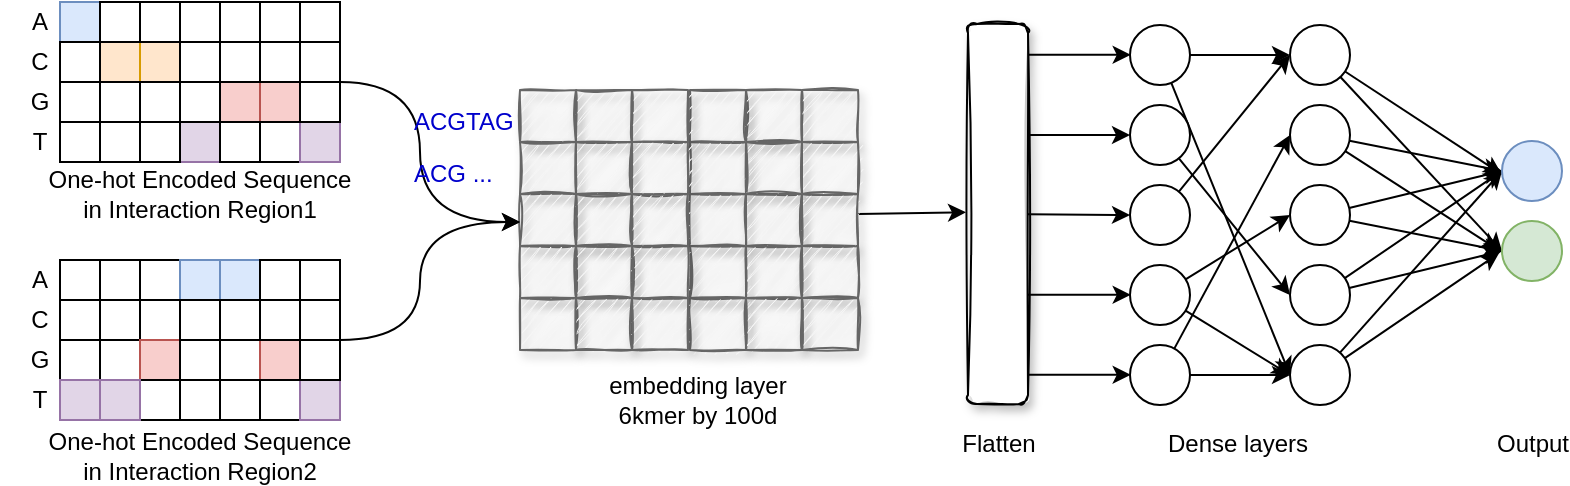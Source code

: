 <mxfile version="14.8.5" type="github">
  <diagram id="gIogGsXuzQi1VI0tjLUq" name="Page-1">
    <mxGraphModel dx="981" dy="526" grid="1" gridSize="10" guides="1" tooltips="1" connect="1" arrows="1" fold="1" page="1" pageScale="1" pageWidth="4681" pageHeight="3300" math="0" shadow="0">
      <root>
        <mxCell id="0" />
        <mxCell id="1" parent="0" />
        <mxCell id="4BS046eD1vQbMhQOOICh-2" value="" style="rounded=0;whiteSpace=wrap;html=1;shadow=1;glass=0;sketch=1;fillColor=#f5f5f5;strokeColor=#666666;fontColor=#333333;" vertex="1" parent="1">
          <mxGeometry x="615" y="259" width="28" height="26" as="geometry" />
        </mxCell>
        <mxCell id="4BS046eD1vQbMhQOOICh-3" value="" style="rounded=0;whiteSpace=wrap;html=1;shadow=1;glass=0;sketch=1;fillColor=#f5f5f5;strokeColor=#666666;fontColor=#333333;" vertex="1" parent="1">
          <mxGeometry x="643" y="259" width="28" height="26" as="geometry" />
        </mxCell>
        <mxCell id="4BS046eD1vQbMhQOOICh-4" value="" style="rounded=0;whiteSpace=wrap;html=1;shadow=1;glass=0;sketch=1;fillColor=#f5f5f5;strokeColor=#666666;fontColor=#333333;" vertex="1" parent="1">
          <mxGeometry x="671" y="259" width="28" height="26" as="geometry" />
        </mxCell>
        <mxCell id="4BS046eD1vQbMhQOOICh-5" value="" style="rounded=0;whiteSpace=wrap;html=1;shadow=1;glass=0;sketch=1;fillColor=#f5f5f5;strokeColor=#666666;fontColor=#333333;" vertex="1" parent="1">
          <mxGeometry x="615" y="285" width="28" height="26" as="geometry" />
        </mxCell>
        <mxCell id="4BS046eD1vQbMhQOOICh-6" value="" style="rounded=0;whiteSpace=wrap;html=1;shadow=1;glass=0;sketch=1;fillColor=#f5f5f5;strokeColor=#666666;fontColor=#333333;" vertex="1" parent="1">
          <mxGeometry x="643" y="285" width="28" height="26" as="geometry" />
        </mxCell>
        <mxCell id="4BS046eD1vQbMhQOOICh-7" value="" style="rounded=0;whiteSpace=wrap;html=1;shadow=1;glass=0;sketch=1;fillColor=#f5f5f5;strokeColor=#666666;fontColor=#333333;" vertex="1" parent="1">
          <mxGeometry x="671" y="285" width="28" height="26" as="geometry" />
        </mxCell>
        <mxCell id="4BS046eD1vQbMhQOOICh-8" value="" style="rounded=0;whiteSpace=wrap;html=1;shadow=1;glass=0;sketch=1;fillColor=#f5f5f5;strokeColor=#666666;fontColor=#333333;" vertex="1" parent="1">
          <mxGeometry x="615" y="311" width="28" height="26" as="geometry" />
        </mxCell>
        <mxCell id="4BS046eD1vQbMhQOOICh-9" value="" style="rounded=0;whiteSpace=wrap;html=1;shadow=1;glass=0;sketch=1;fillColor=#f5f5f5;strokeColor=#666666;fontColor=#333333;" vertex="1" parent="1">
          <mxGeometry x="643" y="311" width="28" height="26" as="geometry" />
        </mxCell>
        <mxCell id="4BS046eD1vQbMhQOOICh-156" style="edgeStyle=none;rounded=0;orthogonalLoop=1;jettySize=auto;html=1;" edge="1" parent="1">
          <mxGeometry relative="1" as="geometry">
            <mxPoint x="699" y="321" as="sourcePoint" />
            <mxPoint x="753.001" y="320.183" as="targetPoint" />
          </mxGeometry>
        </mxCell>
        <mxCell id="4BS046eD1vQbMhQOOICh-10" value="" style="rounded=0;whiteSpace=wrap;html=1;shadow=1;glass=0;sketch=1;fillColor=#f5f5f5;strokeColor=#666666;fontColor=#333333;" vertex="1" parent="1">
          <mxGeometry x="671" y="311" width="28" height="26" as="geometry" />
        </mxCell>
        <mxCell id="4BS046eD1vQbMhQOOICh-11" value="" style="rounded=0;whiteSpace=wrap;html=1;shadow=1;glass=0;sketch=1;fillColor=#f5f5f5;strokeColor=#666666;fontColor=#333333;" vertex="1" parent="1">
          <mxGeometry x="615" y="337" width="28" height="26" as="geometry" />
        </mxCell>
        <mxCell id="4BS046eD1vQbMhQOOICh-12" value="" style="rounded=0;whiteSpace=wrap;html=1;shadow=1;glass=0;sketch=1;fillColor=#f5f5f5;strokeColor=#666666;fontColor=#333333;" vertex="1" parent="1">
          <mxGeometry x="643" y="337" width="28" height="26" as="geometry" />
        </mxCell>
        <mxCell id="4BS046eD1vQbMhQOOICh-13" value="" style="rounded=0;whiteSpace=wrap;html=1;shadow=1;glass=0;sketch=1;fillColor=#f5f5f5;strokeColor=#666666;fontColor=#333333;" vertex="1" parent="1">
          <mxGeometry x="671" y="337" width="28" height="26" as="geometry" />
        </mxCell>
        <mxCell id="4BS046eD1vQbMhQOOICh-14" value="" style="rounded=0;whiteSpace=wrap;html=1;shadow=1;glass=0;sketch=1;fillColor=#f5f5f5;strokeColor=#666666;fontColor=#333333;" vertex="1" parent="1">
          <mxGeometry x="615" y="363" width="28" height="26" as="geometry" />
        </mxCell>
        <mxCell id="4BS046eD1vQbMhQOOICh-15" value="" style="rounded=0;whiteSpace=wrap;html=1;shadow=1;glass=0;sketch=1;fillColor=#f5f5f5;strokeColor=#666666;fontColor=#333333;" vertex="1" parent="1">
          <mxGeometry x="643" y="363" width="28" height="26" as="geometry" />
        </mxCell>
        <mxCell id="4BS046eD1vQbMhQOOICh-16" value="" style="rounded=0;whiteSpace=wrap;html=1;shadow=1;glass=0;sketch=1;fillColor=#f5f5f5;strokeColor=#666666;fontColor=#333333;" vertex="1" parent="1">
          <mxGeometry x="671" y="363" width="28" height="26" as="geometry" />
        </mxCell>
        <mxCell id="4BS046eD1vQbMhQOOICh-17" value="" style="rounded=0;whiteSpace=wrap;html=1;shadow=1;glass=0;sketch=1;fillColor=#f5f5f5;strokeColor=#666666;fontColor=#333333;" vertex="1" parent="1">
          <mxGeometry x="530" y="259" width="28" height="26" as="geometry" />
        </mxCell>
        <mxCell id="4BS046eD1vQbMhQOOICh-18" value="" style="rounded=0;whiteSpace=wrap;html=1;shadow=1;glass=0;sketch=1;fillColor=#f5f5f5;strokeColor=#666666;fontColor=#333333;" vertex="1" parent="1">
          <mxGeometry x="558" y="259" width="28" height="26" as="geometry" />
        </mxCell>
        <mxCell id="4BS046eD1vQbMhQOOICh-19" value="" style="rounded=0;whiteSpace=wrap;html=1;shadow=1;glass=0;sketch=1;fillColor=#f5f5f5;strokeColor=#666666;fontColor=#333333;" vertex="1" parent="1">
          <mxGeometry x="586" y="259" width="28" height="26" as="geometry" />
        </mxCell>
        <mxCell id="4BS046eD1vQbMhQOOICh-20" value="" style="rounded=0;whiteSpace=wrap;html=1;shadow=1;glass=0;sketch=1;fillColor=#f5f5f5;strokeColor=#666666;fontColor=#333333;" vertex="1" parent="1">
          <mxGeometry x="530" y="285" width="28" height="26" as="geometry" />
        </mxCell>
        <mxCell id="4BS046eD1vQbMhQOOICh-21" value="" style="rounded=0;whiteSpace=wrap;html=1;shadow=1;glass=0;sketch=1;fillColor=#f5f5f5;strokeColor=#666666;fontColor=#333333;" vertex="1" parent="1">
          <mxGeometry x="558" y="285" width="28" height="26" as="geometry" />
        </mxCell>
        <mxCell id="4BS046eD1vQbMhQOOICh-22" value="" style="rounded=0;whiteSpace=wrap;html=1;shadow=1;glass=0;sketch=1;fillColor=#f5f5f5;strokeColor=#666666;fontColor=#333333;" vertex="1" parent="1">
          <mxGeometry x="586" y="285" width="28" height="26" as="geometry" />
        </mxCell>
        <mxCell id="4BS046eD1vQbMhQOOICh-23" value="" style="rounded=0;whiteSpace=wrap;html=1;shadow=1;glass=0;sketch=1;fillColor=#f5f5f5;strokeColor=#666666;fontColor=#333333;" vertex="1" parent="1">
          <mxGeometry x="530" y="311" width="28" height="26" as="geometry" />
        </mxCell>
        <mxCell id="4BS046eD1vQbMhQOOICh-24" value="" style="rounded=0;whiteSpace=wrap;html=1;shadow=1;glass=0;sketch=1;fillColor=#f5f5f5;strokeColor=#666666;fontColor=#333333;" vertex="1" parent="1">
          <mxGeometry x="558" y="311" width="28" height="26" as="geometry" />
        </mxCell>
        <mxCell id="4BS046eD1vQbMhQOOICh-25" value="" style="rounded=0;whiteSpace=wrap;html=1;shadow=1;glass=0;sketch=1;fillColor=#f5f5f5;strokeColor=#666666;fontColor=#333333;" vertex="1" parent="1">
          <mxGeometry x="586" y="311" width="28" height="26" as="geometry" />
        </mxCell>
        <mxCell id="4BS046eD1vQbMhQOOICh-26" value="" style="rounded=0;whiteSpace=wrap;html=1;shadow=1;glass=0;sketch=1;fillColor=#f5f5f5;strokeColor=#666666;fontColor=#333333;" vertex="1" parent="1">
          <mxGeometry x="530" y="337" width="28" height="26" as="geometry" />
        </mxCell>
        <mxCell id="4BS046eD1vQbMhQOOICh-27" value="" style="rounded=0;whiteSpace=wrap;html=1;shadow=1;glass=0;sketch=1;fillColor=#f5f5f5;strokeColor=#666666;fontColor=#333333;" vertex="1" parent="1">
          <mxGeometry x="558" y="337" width="28" height="26" as="geometry" />
        </mxCell>
        <mxCell id="4BS046eD1vQbMhQOOICh-28" value="" style="rounded=0;whiteSpace=wrap;html=1;shadow=1;glass=0;sketch=1;fillColor=#f5f5f5;strokeColor=#666666;fontColor=#333333;" vertex="1" parent="1">
          <mxGeometry x="586" y="337" width="28" height="26" as="geometry" />
        </mxCell>
        <mxCell id="4BS046eD1vQbMhQOOICh-29" value="" style="rounded=0;whiteSpace=wrap;html=1;shadow=1;glass=0;sketch=1;fillColor=#f5f5f5;strokeColor=#666666;fontColor=#333333;" vertex="1" parent="1">
          <mxGeometry x="530" y="363" width="28" height="26" as="geometry" />
        </mxCell>
        <mxCell id="4BS046eD1vQbMhQOOICh-30" value="" style="rounded=0;whiteSpace=wrap;html=1;shadow=1;glass=0;sketch=1;fillColor=#f5f5f5;strokeColor=#666666;fontColor=#333333;" vertex="1" parent="1">
          <mxGeometry x="558" y="363" width="28" height="26" as="geometry" />
        </mxCell>
        <mxCell id="4BS046eD1vQbMhQOOICh-31" value="" style="rounded=0;whiteSpace=wrap;html=1;shadow=1;glass=0;sketch=1;fillColor=#f5f5f5;strokeColor=#666666;fontColor=#333333;" vertex="1" parent="1">
          <mxGeometry x="586" y="363" width="28" height="26" as="geometry" />
        </mxCell>
        <mxCell id="4BS046eD1vQbMhQOOICh-35" value="G" style="text;html=1;strokeColor=none;fillColor=none;align=center;verticalAlign=middle;whiteSpace=wrap;rounded=0;" vertex="1" parent="1">
          <mxGeometry x="270" y="255" width="40" height="20" as="geometry" />
        </mxCell>
        <mxCell id="4BS046eD1vQbMhQOOICh-36" value="T" style="text;html=1;strokeColor=none;fillColor=none;align=center;verticalAlign=middle;whiteSpace=wrap;rounded=0;" vertex="1" parent="1">
          <mxGeometry x="270" y="275" width="40" height="20" as="geometry" />
        </mxCell>
        <mxCell id="4BS046eD1vQbMhQOOICh-37" value="&lt;div&gt;A&lt;/div&gt;" style="text;html=1;strokeColor=none;fillColor=none;align=center;verticalAlign=middle;whiteSpace=wrap;rounded=0;" vertex="1" parent="1">
          <mxGeometry x="270" y="215" width="40" height="20" as="geometry" />
        </mxCell>
        <mxCell id="4BS046eD1vQbMhQOOICh-38" value="C" style="text;html=1;strokeColor=none;fillColor=none;align=center;verticalAlign=middle;whiteSpace=wrap;rounded=0;" vertex="1" parent="1">
          <mxGeometry x="270" y="235" width="40" height="20" as="geometry" />
        </mxCell>
        <mxCell id="4BS046eD1vQbMhQOOICh-39" value="" style="whiteSpace=wrap;html=1;aspect=fixed;fillColor=#dae8fc;strokeColor=#6c8ebf;" vertex="1" parent="1">
          <mxGeometry x="300" y="215" width="20" height="20" as="geometry" />
        </mxCell>
        <mxCell id="4BS046eD1vQbMhQOOICh-40" value="" style="whiteSpace=wrap;html=1;aspect=fixed;" vertex="1" parent="1">
          <mxGeometry x="320" y="235" width="20" height="20" as="geometry" />
        </mxCell>
        <mxCell id="4BS046eD1vQbMhQOOICh-41" value="" style="whiteSpace=wrap;html=1;aspect=fixed;fillColor=#ffe6cc;strokeColor=#d79b00;" vertex="1" parent="1">
          <mxGeometry x="320" y="235" width="20" height="20" as="geometry" />
        </mxCell>
        <mxCell id="4BS046eD1vQbMhQOOICh-42" value="" style="whiteSpace=wrap;html=1;aspect=fixed;fillColor=#ffe6cc;strokeColor=#d79b00;" vertex="1" parent="1">
          <mxGeometry x="340" y="235" width="20" height="20" as="geometry" />
        </mxCell>
        <mxCell id="4BS046eD1vQbMhQOOICh-43" value="" style="whiteSpace=wrap;html=1;aspect=fixed;fillColor=#e1d5e7;strokeColor=#9673a6;" vertex="1" parent="1">
          <mxGeometry x="360" y="275" width="20" height="20" as="geometry" />
        </mxCell>
        <mxCell id="4BS046eD1vQbMhQOOICh-44" value="" style="whiteSpace=wrap;html=1;aspect=fixed;fillColor=#f8cecc;strokeColor=#b85450;" vertex="1" parent="1">
          <mxGeometry x="380" y="255" width="20" height="20" as="geometry" />
        </mxCell>
        <mxCell id="4BS046eD1vQbMhQOOICh-45" value="" style="whiteSpace=wrap;html=1;aspect=fixed;fillColor=#f8cecc;strokeColor=#b85450;" vertex="1" parent="1">
          <mxGeometry x="400" y="255" width="20" height="20" as="geometry" />
        </mxCell>
        <mxCell id="4BS046eD1vQbMhQOOICh-46" value="" style="rounded=0;whiteSpace=wrap;html=1;" vertex="1" parent="1">
          <mxGeometry x="300" y="235" width="20" height="20" as="geometry" />
        </mxCell>
        <mxCell id="4BS046eD1vQbMhQOOICh-47" value="" style="rounded=0;whiteSpace=wrap;html=1;" vertex="1" parent="1">
          <mxGeometry x="300" y="255" width="20" height="20" as="geometry" />
        </mxCell>
        <mxCell id="4BS046eD1vQbMhQOOICh-48" value="" style="rounded=0;whiteSpace=wrap;html=1;" vertex="1" parent="1">
          <mxGeometry x="320" y="255" width="20" height="20" as="geometry" />
        </mxCell>
        <mxCell id="4BS046eD1vQbMhQOOICh-49" value="" style="rounded=0;whiteSpace=wrap;html=1;" vertex="1" parent="1">
          <mxGeometry x="340" y="255" width="20" height="20" as="geometry" />
        </mxCell>
        <mxCell id="4BS046eD1vQbMhQOOICh-50" value="" style="rounded=0;whiteSpace=wrap;html=1;" vertex="1" parent="1">
          <mxGeometry x="360" y="255" width="20" height="20" as="geometry" />
        </mxCell>
        <mxCell id="4BS046eD1vQbMhQOOICh-51" value="" style="rounded=0;whiteSpace=wrap;html=1;" vertex="1" parent="1">
          <mxGeometry x="340" y="275" width="20" height="20" as="geometry" />
        </mxCell>
        <mxCell id="4BS046eD1vQbMhQOOICh-52" value="" style="rounded=0;whiteSpace=wrap;html=1;" vertex="1" parent="1">
          <mxGeometry x="300" y="275" width="20" height="20" as="geometry" />
        </mxCell>
        <mxCell id="4BS046eD1vQbMhQOOICh-53" value="" style="rounded=0;whiteSpace=wrap;html=1;" vertex="1" parent="1">
          <mxGeometry x="320" y="275" width="20" height="20" as="geometry" />
        </mxCell>
        <mxCell id="4BS046eD1vQbMhQOOICh-54" value="" style="rounded=0;whiteSpace=wrap;html=1;" vertex="1" parent="1">
          <mxGeometry x="380" y="275" width="20" height="20" as="geometry" />
        </mxCell>
        <mxCell id="4BS046eD1vQbMhQOOICh-55" value="" style="rounded=0;whiteSpace=wrap;html=1;" vertex="1" parent="1">
          <mxGeometry x="400" y="275" width="20" height="20" as="geometry" />
        </mxCell>
        <mxCell id="4BS046eD1vQbMhQOOICh-56" value="" style="rounded=0;whiteSpace=wrap;html=1;" vertex="1" parent="1">
          <mxGeometry x="320" y="215" width="20" height="20" as="geometry" />
        </mxCell>
        <mxCell id="4BS046eD1vQbMhQOOICh-57" value="" style="rounded=0;whiteSpace=wrap;html=1;" vertex="1" parent="1">
          <mxGeometry x="340" y="215" width="20" height="20" as="geometry" />
        </mxCell>
        <mxCell id="4BS046eD1vQbMhQOOICh-58" value="" style="rounded=0;whiteSpace=wrap;html=1;" vertex="1" parent="1">
          <mxGeometry x="360" y="215" width="20" height="20" as="geometry" />
        </mxCell>
        <mxCell id="4BS046eD1vQbMhQOOICh-59" value="" style="rounded=0;whiteSpace=wrap;html=1;" vertex="1" parent="1">
          <mxGeometry x="380" y="215" width="20" height="20" as="geometry" />
        </mxCell>
        <mxCell id="4BS046eD1vQbMhQOOICh-60" value="" style="rounded=0;whiteSpace=wrap;html=1;" vertex="1" parent="1">
          <mxGeometry x="360" y="235" width="20" height="20" as="geometry" />
        </mxCell>
        <mxCell id="4BS046eD1vQbMhQOOICh-61" value="" style="rounded=0;whiteSpace=wrap;html=1;" vertex="1" parent="1">
          <mxGeometry x="380" y="235" width="20" height="20" as="geometry" />
        </mxCell>
        <mxCell id="4BS046eD1vQbMhQOOICh-62" value="" style="rounded=0;whiteSpace=wrap;html=1;" vertex="1" parent="1">
          <mxGeometry x="400" y="235" width="20" height="20" as="geometry" />
        </mxCell>
        <mxCell id="4BS046eD1vQbMhQOOICh-63" value="" style="rounded=0;whiteSpace=wrap;html=1;" vertex="1" parent="1">
          <mxGeometry x="400" y="215" width="20" height="20" as="geometry" />
        </mxCell>
        <mxCell id="4BS046eD1vQbMhQOOICh-64" value="" style="whiteSpace=wrap;html=1;aspect=fixed;fillColor=#e1d5e7;strokeColor=#9673a6;" vertex="1" parent="1">
          <mxGeometry x="420" y="275" width="20" height="20" as="geometry" />
        </mxCell>
        <mxCell id="4BS046eD1vQbMhQOOICh-65" value="" style="rounded=0;whiteSpace=wrap;html=1;" vertex="1" parent="1">
          <mxGeometry x="420" y="255" width="20" height="20" as="geometry" />
        </mxCell>
        <mxCell id="4BS046eD1vQbMhQOOICh-66" value="" style="rounded=0;whiteSpace=wrap;html=1;" vertex="1" parent="1">
          <mxGeometry x="420" y="215" width="20" height="20" as="geometry" />
        </mxCell>
        <mxCell id="4BS046eD1vQbMhQOOICh-67" style="edgeStyle=orthogonalEdgeStyle;curved=1;rounded=0;orthogonalLoop=1;jettySize=auto;html=1;entryX=0;entryY=0.5;entryDx=0;entryDy=0;exitX=1;exitY=1;exitDx=0;exitDy=0;" edge="1" parent="1" source="4BS046eD1vQbMhQOOICh-68">
          <mxGeometry relative="1" as="geometry">
            <mxPoint x="530" y="325" as="targetPoint" />
            <Array as="points">
              <mxPoint x="480" y="255.5" />
              <mxPoint x="480" y="325.5" />
            </Array>
          </mxGeometry>
        </mxCell>
        <mxCell id="4BS046eD1vQbMhQOOICh-68" value="" style="rounded=0;whiteSpace=wrap;html=1;" vertex="1" parent="1">
          <mxGeometry x="420" y="235" width="20" height="20" as="geometry" />
        </mxCell>
        <mxCell id="4BS046eD1vQbMhQOOICh-69" value="G" style="text;html=1;strokeColor=none;fillColor=none;align=center;verticalAlign=middle;whiteSpace=wrap;rounded=0;" vertex="1" parent="1">
          <mxGeometry x="270" y="384" width="40" height="20" as="geometry" />
        </mxCell>
        <mxCell id="4BS046eD1vQbMhQOOICh-70" value="T" style="text;html=1;strokeColor=none;fillColor=none;align=center;verticalAlign=middle;whiteSpace=wrap;rounded=0;" vertex="1" parent="1">
          <mxGeometry x="270" y="404" width="40" height="20" as="geometry" />
        </mxCell>
        <mxCell id="4BS046eD1vQbMhQOOICh-71" value="&lt;div&gt;A&lt;/div&gt;" style="text;html=1;strokeColor=none;fillColor=none;align=center;verticalAlign=middle;whiteSpace=wrap;rounded=0;" vertex="1" parent="1">
          <mxGeometry x="270" y="344" width="40" height="20" as="geometry" />
        </mxCell>
        <mxCell id="4BS046eD1vQbMhQOOICh-72" value="C" style="text;html=1;strokeColor=none;fillColor=none;align=center;verticalAlign=middle;whiteSpace=wrap;rounded=0;" vertex="1" parent="1">
          <mxGeometry x="270" y="364" width="40" height="20" as="geometry" />
        </mxCell>
        <mxCell id="4BS046eD1vQbMhQOOICh-73" value="" style="whiteSpace=wrap;html=1;aspect=fixed;" vertex="1" parent="1">
          <mxGeometry x="300" y="344" width="20" height="20" as="geometry" />
        </mxCell>
        <mxCell id="4BS046eD1vQbMhQOOICh-74" value="" style="whiteSpace=wrap;html=1;aspect=fixed;" vertex="1" parent="1">
          <mxGeometry x="320" y="364" width="20" height="20" as="geometry" />
        </mxCell>
        <mxCell id="4BS046eD1vQbMhQOOICh-75" value="" style="whiteSpace=wrap;html=1;aspect=fixed;" vertex="1" parent="1">
          <mxGeometry x="320" y="364" width="20" height="20" as="geometry" />
        </mxCell>
        <mxCell id="4BS046eD1vQbMhQOOICh-76" value="" style="whiteSpace=wrap;html=1;aspect=fixed;" vertex="1" parent="1">
          <mxGeometry x="340" y="364" width="20" height="20" as="geometry" />
        </mxCell>
        <mxCell id="4BS046eD1vQbMhQOOICh-77" value="" style="whiteSpace=wrap;html=1;aspect=fixed;" vertex="1" parent="1">
          <mxGeometry x="360" y="404" width="20" height="20" as="geometry" />
        </mxCell>
        <mxCell id="4BS046eD1vQbMhQOOICh-78" value="" style="whiteSpace=wrap;html=1;aspect=fixed;" vertex="1" parent="1">
          <mxGeometry x="380" y="384" width="20" height="20" as="geometry" />
        </mxCell>
        <mxCell id="4BS046eD1vQbMhQOOICh-79" value="" style="whiteSpace=wrap;html=1;aspect=fixed;fillColor=#f8cecc;strokeColor=#b85450;" vertex="1" parent="1">
          <mxGeometry x="400" y="384" width="20" height="20" as="geometry" />
        </mxCell>
        <mxCell id="4BS046eD1vQbMhQOOICh-80" value="" style="rounded=0;whiteSpace=wrap;html=1;" vertex="1" parent="1">
          <mxGeometry x="300" y="364" width="20" height="20" as="geometry" />
        </mxCell>
        <mxCell id="4BS046eD1vQbMhQOOICh-81" value="" style="rounded=0;whiteSpace=wrap;html=1;" vertex="1" parent="1">
          <mxGeometry x="300" y="384" width="20" height="20" as="geometry" />
        </mxCell>
        <mxCell id="4BS046eD1vQbMhQOOICh-82" value="" style="rounded=0;whiteSpace=wrap;html=1;" vertex="1" parent="1">
          <mxGeometry x="320" y="384" width="20" height="20" as="geometry" />
        </mxCell>
        <mxCell id="4BS046eD1vQbMhQOOICh-83" value="" style="rounded=0;whiteSpace=wrap;html=1;fillColor=#f8cecc;strokeColor=#b85450;" vertex="1" parent="1">
          <mxGeometry x="340" y="384" width="20" height="20" as="geometry" />
        </mxCell>
        <mxCell id="4BS046eD1vQbMhQOOICh-84" value="" style="rounded=0;whiteSpace=wrap;html=1;" vertex="1" parent="1">
          <mxGeometry x="360" y="384" width="20" height="20" as="geometry" />
        </mxCell>
        <mxCell id="4BS046eD1vQbMhQOOICh-85" value="" style="rounded=0;whiteSpace=wrap;html=1;" vertex="1" parent="1">
          <mxGeometry x="340" y="404" width="20" height="20" as="geometry" />
        </mxCell>
        <mxCell id="4BS046eD1vQbMhQOOICh-86" value="" style="rounded=0;whiteSpace=wrap;html=1;fillColor=#e1d5e7;strokeColor=#9673a6;" vertex="1" parent="1">
          <mxGeometry x="300" y="404" width="20" height="20" as="geometry" />
        </mxCell>
        <mxCell id="4BS046eD1vQbMhQOOICh-87" value="" style="rounded=0;whiteSpace=wrap;html=1;fillColor=#e1d5e7;strokeColor=#9673a6;" vertex="1" parent="1">
          <mxGeometry x="320" y="404" width="20" height="20" as="geometry" />
        </mxCell>
        <mxCell id="4BS046eD1vQbMhQOOICh-88" value="" style="rounded=0;whiteSpace=wrap;html=1;" vertex="1" parent="1">
          <mxGeometry x="380" y="404" width="20" height="20" as="geometry" />
        </mxCell>
        <mxCell id="4BS046eD1vQbMhQOOICh-89" value="" style="rounded=0;whiteSpace=wrap;html=1;" vertex="1" parent="1">
          <mxGeometry x="400" y="404" width="20" height="20" as="geometry" />
        </mxCell>
        <mxCell id="4BS046eD1vQbMhQOOICh-90" value="" style="rounded=0;whiteSpace=wrap;html=1;" vertex="1" parent="1">
          <mxGeometry x="320" y="344" width="20" height="20" as="geometry" />
        </mxCell>
        <mxCell id="4BS046eD1vQbMhQOOICh-91" value="" style="rounded=0;whiteSpace=wrap;html=1;" vertex="1" parent="1">
          <mxGeometry x="340" y="344" width="20" height="20" as="geometry" />
        </mxCell>
        <mxCell id="4BS046eD1vQbMhQOOICh-92" value="" style="rounded=0;whiteSpace=wrap;html=1;fillColor=#dae8fc;strokeColor=#6c8ebf;" vertex="1" parent="1">
          <mxGeometry x="360" y="344" width="20" height="20" as="geometry" />
        </mxCell>
        <mxCell id="4BS046eD1vQbMhQOOICh-93" value="" style="rounded=0;whiteSpace=wrap;html=1;fillColor=#dae8fc;strokeColor=#6c8ebf;" vertex="1" parent="1">
          <mxGeometry x="380" y="344" width="20" height="20" as="geometry" />
        </mxCell>
        <mxCell id="4BS046eD1vQbMhQOOICh-94" value="" style="rounded=0;whiteSpace=wrap;html=1;" vertex="1" parent="1">
          <mxGeometry x="360" y="364" width="20" height="20" as="geometry" />
        </mxCell>
        <mxCell id="4BS046eD1vQbMhQOOICh-95" value="" style="rounded=0;whiteSpace=wrap;html=1;" vertex="1" parent="1">
          <mxGeometry x="380" y="364" width="20" height="20" as="geometry" />
        </mxCell>
        <mxCell id="4BS046eD1vQbMhQOOICh-96" value="" style="rounded=0;whiteSpace=wrap;html=1;" vertex="1" parent="1">
          <mxGeometry x="400" y="364" width="20" height="20" as="geometry" />
        </mxCell>
        <mxCell id="4BS046eD1vQbMhQOOICh-97" value="" style="rounded=0;whiteSpace=wrap;html=1;" vertex="1" parent="1">
          <mxGeometry x="400" y="344" width="20" height="20" as="geometry" />
        </mxCell>
        <mxCell id="4BS046eD1vQbMhQOOICh-98" value="" style="whiteSpace=wrap;html=1;aspect=fixed;fillColor=#e1d5e7;strokeColor=#9673a6;" vertex="1" parent="1">
          <mxGeometry x="420" y="404" width="20" height="20" as="geometry" />
        </mxCell>
        <mxCell id="4BS046eD1vQbMhQOOICh-99" value="" style="rounded=0;whiteSpace=wrap;html=1;" vertex="1" parent="1">
          <mxGeometry x="420" y="384" width="20" height="20" as="geometry" />
        </mxCell>
        <mxCell id="4BS046eD1vQbMhQOOICh-100" value="" style="rounded=0;whiteSpace=wrap;html=1;" vertex="1" parent="1">
          <mxGeometry x="420" y="344" width="20" height="20" as="geometry" />
        </mxCell>
        <mxCell id="4BS046eD1vQbMhQOOICh-101" style="edgeStyle=orthogonalEdgeStyle;curved=1;rounded=0;orthogonalLoop=1;jettySize=auto;html=1;entryX=0;entryY=0.5;entryDx=0;entryDy=0;exitX=1;exitY=1;exitDx=0;exitDy=0;" edge="1" parent="1" source="4BS046eD1vQbMhQOOICh-102">
          <mxGeometry relative="1" as="geometry">
            <mxPoint x="530" y="325" as="targetPoint" />
            <Array as="points">
              <mxPoint x="480" y="384.5" />
              <mxPoint x="480" y="324.5" />
            </Array>
          </mxGeometry>
        </mxCell>
        <mxCell id="4BS046eD1vQbMhQOOICh-102" value="" style="rounded=0;whiteSpace=wrap;html=1;" vertex="1" parent="1">
          <mxGeometry x="420" y="364" width="20" height="20" as="geometry" />
        </mxCell>
        <mxCell id="4BS046eD1vQbMhQOOICh-157" value="One-hot Encoded Sequence in Interaction Region1" style="text;html=1;strokeColor=none;fillColor=none;align=center;verticalAlign=middle;whiteSpace=wrap;rounded=0;" vertex="1" parent="1">
          <mxGeometry x="290" y="300.5" width="160" height="20" as="geometry" />
        </mxCell>
        <mxCell id="4BS046eD1vQbMhQOOICh-158" value="&lt;div&gt;One-hot Encoded Sequence in Interaction Region2&lt;/div&gt;" style="text;html=1;strokeColor=none;fillColor=none;align=center;verticalAlign=middle;whiteSpace=wrap;rounded=0;" vertex="1" parent="1">
          <mxGeometry x="290" y="431.5" width="160" height="20" as="geometry" />
        </mxCell>
        <mxCell id="4BS046eD1vQbMhQOOICh-159" value="&lt;div&gt;embedding layer&lt;/div&gt;&lt;div&gt;6kmer by 100d&lt;/div&gt;" style="text;html=1;strokeColor=none;fillColor=none;align=center;verticalAlign=middle;whiteSpace=wrap;rounded=0;" vertex="1" parent="1">
          <mxGeometry x="539" y="404" width="160" height="20" as="geometry" />
        </mxCell>
        <mxCell id="4BS046eD1vQbMhQOOICh-160" value="&lt;font color=&quot;#0000CC&quot;&gt;ACGTAG&lt;/font&gt;" style="text;whiteSpace=wrap;html=1;" vertex="1" parent="1">
          <mxGeometry x="475" y="260.5" width="70" height="30" as="geometry" />
        </mxCell>
        <mxCell id="4BS046eD1vQbMhQOOICh-161" value="&lt;font color=&quot;#0000CC&quot;&gt;ACG ...&lt;/font&gt;" style="text;whiteSpace=wrap;html=1;" vertex="1" parent="1">
          <mxGeometry x="475" y="286.5" width="70" height="30" as="geometry" />
        </mxCell>
        <mxCell id="4BS046eD1vQbMhQOOICh-162" value="Dense layers" style="text;html=1;strokeColor=none;fillColor=none;align=center;verticalAlign=middle;whiteSpace=wrap;rounded=0;" vertex="1" parent="1">
          <mxGeometry x="844" y="425.5" width="90" height="20" as="geometry" />
        </mxCell>
        <mxCell id="4BS046eD1vQbMhQOOICh-163" value="Flatten" style="text;html=1;strokeColor=none;fillColor=none;align=center;verticalAlign=middle;whiteSpace=wrap;rounded=0;" vertex="1" parent="1">
          <mxGeometry x="758.5" y="425.5" width="21" height="20" as="geometry" />
        </mxCell>
        <mxCell id="4BS046eD1vQbMhQOOICh-164" style="edgeStyle=none;rounded=1;jumpSize=20;orthogonalLoop=1;jettySize=auto;html=1;entryX=0;entryY=0.5;entryDx=0;entryDy=0;strokeWidth=1;" edge="1" parent="1" source="4BS046eD1vQbMhQOOICh-166" target="4BS046eD1vQbMhQOOICh-191">
          <mxGeometry relative="1" as="geometry" />
        </mxCell>
        <mxCell id="4BS046eD1vQbMhQOOICh-165" style="edgeStyle=none;rounded=0;orthogonalLoop=1;jettySize=auto;html=1;entryX=0;entryY=0.5;entryDx=0;entryDy=0;" edge="1" parent="1" source="4BS046eD1vQbMhQOOICh-166" target="4BS046eD1vQbMhQOOICh-179">
          <mxGeometry relative="1" as="geometry" />
        </mxCell>
        <mxCell id="4BS046eD1vQbMhQOOICh-166" value="" style="ellipse;whiteSpace=wrap;html=1;aspect=fixed;" vertex="1" parent="1">
          <mxGeometry x="835" y="226.5" width="30" height="30" as="geometry" />
        </mxCell>
        <mxCell id="4BS046eD1vQbMhQOOICh-167" style="edgeStyle=none;rounded=1;jumpSize=20;orthogonalLoop=1;jettySize=auto;html=1;entryX=0;entryY=0.5;entryDx=0;entryDy=0;strokeWidth=1;" edge="1" parent="1" source="4BS046eD1vQbMhQOOICh-168" target="4BS046eD1vQbMhQOOICh-188">
          <mxGeometry relative="1" as="geometry" />
        </mxCell>
        <mxCell id="4BS046eD1vQbMhQOOICh-168" value="" style="ellipse;whiteSpace=wrap;html=1;aspect=fixed;" vertex="1" parent="1">
          <mxGeometry x="835" y="266.5" width="30" height="30" as="geometry" />
        </mxCell>
        <mxCell id="4BS046eD1vQbMhQOOICh-169" style="edgeStyle=none;rounded=1;jumpSize=20;orthogonalLoop=1;jettySize=auto;html=1;entryX=0;entryY=0.5;entryDx=0;entryDy=0;strokeWidth=1;" edge="1" parent="1" source="4BS046eD1vQbMhQOOICh-170" target="4BS046eD1vQbMhQOOICh-179">
          <mxGeometry relative="1" as="geometry" />
        </mxCell>
        <mxCell id="4BS046eD1vQbMhQOOICh-170" value="" style="ellipse;whiteSpace=wrap;html=1;aspect=fixed;" vertex="1" parent="1">
          <mxGeometry x="835" y="306.5" width="30" height="30" as="geometry" />
        </mxCell>
        <mxCell id="4BS046eD1vQbMhQOOICh-171" style="edgeStyle=none;rounded=0;orthogonalLoop=1;jettySize=auto;html=1;entryX=0;entryY=0.5;entryDx=0;entryDy=0;" edge="1" parent="1" source="4BS046eD1vQbMhQOOICh-173" target="4BS046eD1vQbMhQOOICh-185">
          <mxGeometry relative="1" as="geometry" />
        </mxCell>
        <mxCell id="4BS046eD1vQbMhQOOICh-172" style="edgeStyle=none;rounded=0;orthogonalLoop=1;jettySize=auto;html=1;entryX=0;entryY=0.5;entryDx=0;entryDy=0;" edge="1" parent="1" source="4BS046eD1vQbMhQOOICh-173" target="4BS046eD1vQbMhQOOICh-191">
          <mxGeometry relative="1" as="geometry" />
        </mxCell>
        <mxCell id="4BS046eD1vQbMhQOOICh-173" value="" style="ellipse;whiteSpace=wrap;html=1;aspect=fixed;" vertex="1" parent="1">
          <mxGeometry x="835" y="346.5" width="30" height="30" as="geometry" />
        </mxCell>
        <mxCell id="4BS046eD1vQbMhQOOICh-174" style="edgeStyle=none;rounded=1;jumpSize=20;orthogonalLoop=1;jettySize=auto;html=1;entryX=0;entryY=0.5;entryDx=0;entryDy=0;strokeWidth=1;" edge="1" parent="1" source="4BS046eD1vQbMhQOOICh-176" target="4BS046eD1vQbMhQOOICh-182">
          <mxGeometry relative="1" as="geometry" />
        </mxCell>
        <mxCell id="4BS046eD1vQbMhQOOICh-175" style="edgeStyle=none;rounded=1;jumpSize=20;orthogonalLoop=1;jettySize=auto;html=1;entryX=0;entryY=0.5;entryDx=0;entryDy=0;strokeWidth=1;" edge="1" parent="1" source="4BS046eD1vQbMhQOOICh-176" target="4BS046eD1vQbMhQOOICh-191">
          <mxGeometry relative="1" as="geometry" />
        </mxCell>
        <mxCell id="4BS046eD1vQbMhQOOICh-176" value="" style="ellipse;whiteSpace=wrap;html=1;aspect=fixed;" vertex="1" parent="1">
          <mxGeometry x="835" y="386.5" width="30" height="30" as="geometry" />
        </mxCell>
        <mxCell id="4BS046eD1vQbMhQOOICh-177" style="edgeStyle=none;rounded=1;jumpSize=20;orthogonalLoop=1;jettySize=auto;html=1;entryX=0;entryY=0.5;entryDx=0;entryDy=0;strokeWidth=1;" edge="1" parent="1" source="4BS046eD1vQbMhQOOICh-179" target="4BS046eD1vQbMhQOOICh-194">
          <mxGeometry relative="1" as="geometry" />
        </mxCell>
        <mxCell id="4BS046eD1vQbMhQOOICh-178" style="edgeStyle=none;rounded=1;jumpSize=20;orthogonalLoop=1;jettySize=auto;html=1;strokeWidth=1;entryX=-0.001;entryY=0.557;entryDx=0;entryDy=0;entryPerimeter=0;" edge="1" parent="1" source="4BS046eD1vQbMhQOOICh-179" target="4BS046eD1vQbMhQOOICh-193">
          <mxGeometry relative="1" as="geometry">
            <mxPoint x="1015" y="321.5" as="targetPoint" />
          </mxGeometry>
        </mxCell>
        <mxCell id="4BS046eD1vQbMhQOOICh-179" value="" style="ellipse;whiteSpace=wrap;html=1;aspect=fixed;" vertex="1" parent="1">
          <mxGeometry x="915" y="226.5" width="30" height="30" as="geometry" />
        </mxCell>
        <mxCell id="4BS046eD1vQbMhQOOICh-180" style="edgeStyle=none;rounded=1;jumpSize=20;orthogonalLoop=1;jettySize=auto;html=1;entryX=0;entryY=0.5;entryDx=0;entryDy=0;strokeWidth=1;" edge="1" parent="1" source="4BS046eD1vQbMhQOOICh-182" target="4BS046eD1vQbMhQOOICh-193">
          <mxGeometry relative="1" as="geometry" />
        </mxCell>
        <mxCell id="4BS046eD1vQbMhQOOICh-181" style="edgeStyle=none;rounded=1;jumpSize=20;orthogonalLoop=1;jettySize=auto;html=1;strokeWidth=1;entryX=-0.057;entryY=0.483;entryDx=0;entryDy=0;entryPerimeter=0;" edge="1" parent="1" source="4BS046eD1vQbMhQOOICh-182" target="4BS046eD1vQbMhQOOICh-194">
          <mxGeometry relative="1" as="geometry">
            <mxPoint x="1025" y="361.5" as="targetPoint" />
          </mxGeometry>
        </mxCell>
        <mxCell id="4BS046eD1vQbMhQOOICh-182" value="" style="ellipse;whiteSpace=wrap;html=1;aspect=fixed;" vertex="1" parent="1">
          <mxGeometry x="915" y="266.5" width="30" height="30" as="geometry" />
        </mxCell>
        <mxCell id="4BS046eD1vQbMhQOOICh-183" style="edgeStyle=none;rounded=1;jumpSize=20;orthogonalLoop=1;jettySize=auto;html=1;entryX=0;entryY=0.5;entryDx=0;entryDy=0;strokeWidth=1;" edge="1" parent="1" source="4BS046eD1vQbMhQOOICh-185" target="4BS046eD1vQbMhQOOICh-194">
          <mxGeometry relative="1" as="geometry" />
        </mxCell>
        <mxCell id="4BS046eD1vQbMhQOOICh-184" style="edgeStyle=none;rounded=1;jumpSize=20;orthogonalLoop=1;jettySize=auto;html=1;strokeWidth=1;entryX=0;entryY=0.5;entryDx=0;entryDy=0;" edge="1" parent="1" source="4BS046eD1vQbMhQOOICh-185" target="4BS046eD1vQbMhQOOICh-193">
          <mxGeometry relative="1" as="geometry">
            <mxPoint x="1025" y="321.5" as="targetPoint" />
          </mxGeometry>
        </mxCell>
        <mxCell id="4BS046eD1vQbMhQOOICh-185" value="" style="ellipse;whiteSpace=wrap;html=1;aspect=fixed;" vertex="1" parent="1">
          <mxGeometry x="915" y="306.5" width="30" height="30" as="geometry" />
        </mxCell>
        <mxCell id="4BS046eD1vQbMhQOOICh-186" style="edgeStyle=none;rounded=1;jumpSize=20;orthogonalLoop=1;jettySize=auto;html=1;entryX=0;entryY=0.5;entryDx=0;entryDy=0;strokeWidth=1;" edge="1" parent="1" source="4BS046eD1vQbMhQOOICh-188" target="4BS046eD1vQbMhQOOICh-193">
          <mxGeometry relative="1" as="geometry" />
        </mxCell>
        <mxCell id="4BS046eD1vQbMhQOOICh-187" style="edgeStyle=none;rounded=1;jumpSize=20;orthogonalLoop=1;jettySize=auto;html=1;strokeWidth=1;entryX=0;entryY=0.5;entryDx=0;entryDy=0;" edge="1" parent="1" source="4BS046eD1vQbMhQOOICh-188" target="4BS046eD1vQbMhQOOICh-194">
          <mxGeometry relative="1" as="geometry">
            <mxPoint x="1015" y="361.5" as="targetPoint" />
          </mxGeometry>
        </mxCell>
        <mxCell id="4BS046eD1vQbMhQOOICh-188" value="" style="ellipse;whiteSpace=wrap;html=1;aspect=fixed;" vertex="1" parent="1">
          <mxGeometry x="915" y="346.5" width="30" height="30" as="geometry" />
        </mxCell>
        <mxCell id="4BS046eD1vQbMhQOOICh-189" style="edgeStyle=none;rounded=1;jumpSize=20;orthogonalLoop=1;jettySize=auto;html=1;strokeWidth=1;entryX=-0.05;entryY=0.538;entryDx=0;entryDy=0;entryPerimeter=0;" edge="1" parent="1" source="4BS046eD1vQbMhQOOICh-191" target="4BS046eD1vQbMhQOOICh-194">
          <mxGeometry relative="1" as="geometry">
            <mxPoint x="1025" y="361.5" as="targetPoint" />
          </mxGeometry>
        </mxCell>
        <mxCell id="4BS046eD1vQbMhQOOICh-190" style="edgeStyle=none;rounded=1;jumpSize=20;orthogonalLoop=1;jettySize=auto;html=1;strokeWidth=1;entryX=0;entryY=0.5;entryDx=0;entryDy=0;" edge="1" parent="1" source="4BS046eD1vQbMhQOOICh-191" target="4BS046eD1vQbMhQOOICh-193">
          <mxGeometry relative="1" as="geometry">
            <mxPoint x="1015" y="321.5" as="targetPoint" />
          </mxGeometry>
        </mxCell>
        <mxCell id="4BS046eD1vQbMhQOOICh-191" value="" style="ellipse;whiteSpace=wrap;html=1;aspect=fixed;" vertex="1" parent="1">
          <mxGeometry x="915" y="386.5" width="30" height="30" as="geometry" />
        </mxCell>
        <mxCell id="4BS046eD1vQbMhQOOICh-192" value="&lt;div&gt;Output&lt;/div&gt;" style="text;html=1;strokeColor=none;fillColor=none;align=center;verticalAlign=middle;whiteSpace=wrap;rounded=0;" vertex="1" parent="1">
          <mxGeometry x="1024.75" y="425.5" width="22.5" height="20" as="geometry" />
        </mxCell>
        <mxCell id="4BS046eD1vQbMhQOOICh-193" value="" style="ellipse;whiteSpace=wrap;html=1;aspect=fixed;fillColor=#dae8fc;strokeColor=#6c8ebf;" vertex="1" parent="1">
          <mxGeometry x="1021" y="284.5" width="30" height="30" as="geometry" />
        </mxCell>
        <mxCell id="4BS046eD1vQbMhQOOICh-194" value="" style="ellipse;whiteSpace=wrap;html=1;aspect=fixed;fillColor=#d5e8d4;strokeColor=#82b366;" vertex="1" parent="1">
          <mxGeometry x="1021" y="324.5" width="30" height="30" as="geometry" />
        </mxCell>
        <mxCell id="4BS046eD1vQbMhQOOICh-195" style="rounded=0;orthogonalLoop=1;jettySize=auto;html=1;entryX=0;entryY=0.5;entryDx=0;entryDy=0;" edge="1" parent="1" source="4BS046eD1vQbMhQOOICh-196">
          <mxGeometry relative="1" as="geometry">
            <mxPoint x="835.0" y="321.5" as="targetPoint" />
          </mxGeometry>
        </mxCell>
        <mxCell id="4BS046eD1vQbMhQOOICh-196" value="" style="rounded=1;whiteSpace=wrap;html=1;shadow=1;glass=0;sketch=1;" vertex="1" parent="1">
          <mxGeometry x="754" y="226" width="30" height="190" as="geometry" />
        </mxCell>
        <mxCell id="4BS046eD1vQbMhQOOICh-197" value="" style="endArrow=classic;html=1;entryX=0;entryY=0.5;entryDx=0;entryDy=0;exitX=0.989;exitY=0.292;exitDx=0;exitDy=0;exitPerimeter=0;" edge="1" parent="1" source="4BS046eD1vQbMhQOOICh-196">
          <mxGeometry width="50" height="50" relative="1" as="geometry">
            <mxPoint x="785" y="334.5" as="sourcePoint" />
            <mxPoint x="835.0" y="281.5" as="targetPoint" />
          </mxGeometry>
        </mxCell>
        <mxCell id="4BS046eD1vQbMhQOOICh-198" value="" style="endArrow=classic;html=1;entryX=0;entryY=0.5;entryDx=0;entryDy=0;exitX=0.989;exitY=0.292;exitDx=0;exitDy=0;exitPerimeter=0;" edge="1" parent="1">
          <mxGeometry width="50" height="50" relative="1" as="geometry">
            <mxPoint x="784" y="241.4" as="sourcePoint" />
            <mxPoint x="835.33" y="241.42" as="targetPoint" />
          </mxGeometry>
        </mxCell>
        <mxCell id="4BS046eD1vQbMhQOOICh-199" value="" style="endArrow=classic;html=1;entryX=0;entryY=0.5;entryDx=0;entryDy=0;exitX=0.989;exitY=0.292;exitDx=0;exitDy=0;exitPerimeter=0;" edge="1" parent="1">
          <mxGeometry width="50" height="50" relative="1" as="geometry">
            <mxPoint x="784" y="361.4" as="sourcePoint" />
            <mxPoint x="835.33" y="361.42" as="targetPoint" />
          </mxGeometry>
        </mxCell>
        <mxCell id="4BS046eD1vQbMhQOOICh-200" value="" style="endArrow=classic;html=1;entryX=0;entryY=0.5;entryDx=0;entryDy=0;exitX=0.989;exitY=0.292;exitDx=0;exitDy=0;exitPerimeter=0;" edge="1" parent="1">
          <mxGeometry width="50" height="50" relative="1" as="geometry">
            <mxPoint x="784" y="401.4" as="sourcePoint" />
            <mxPoint x="835.33" y="401.42" as="targetPoint" />
          </mxGeometry>
        </mxCell>
      </root>
    </mxGraphModel>
  </diagram>
</mxfile>
